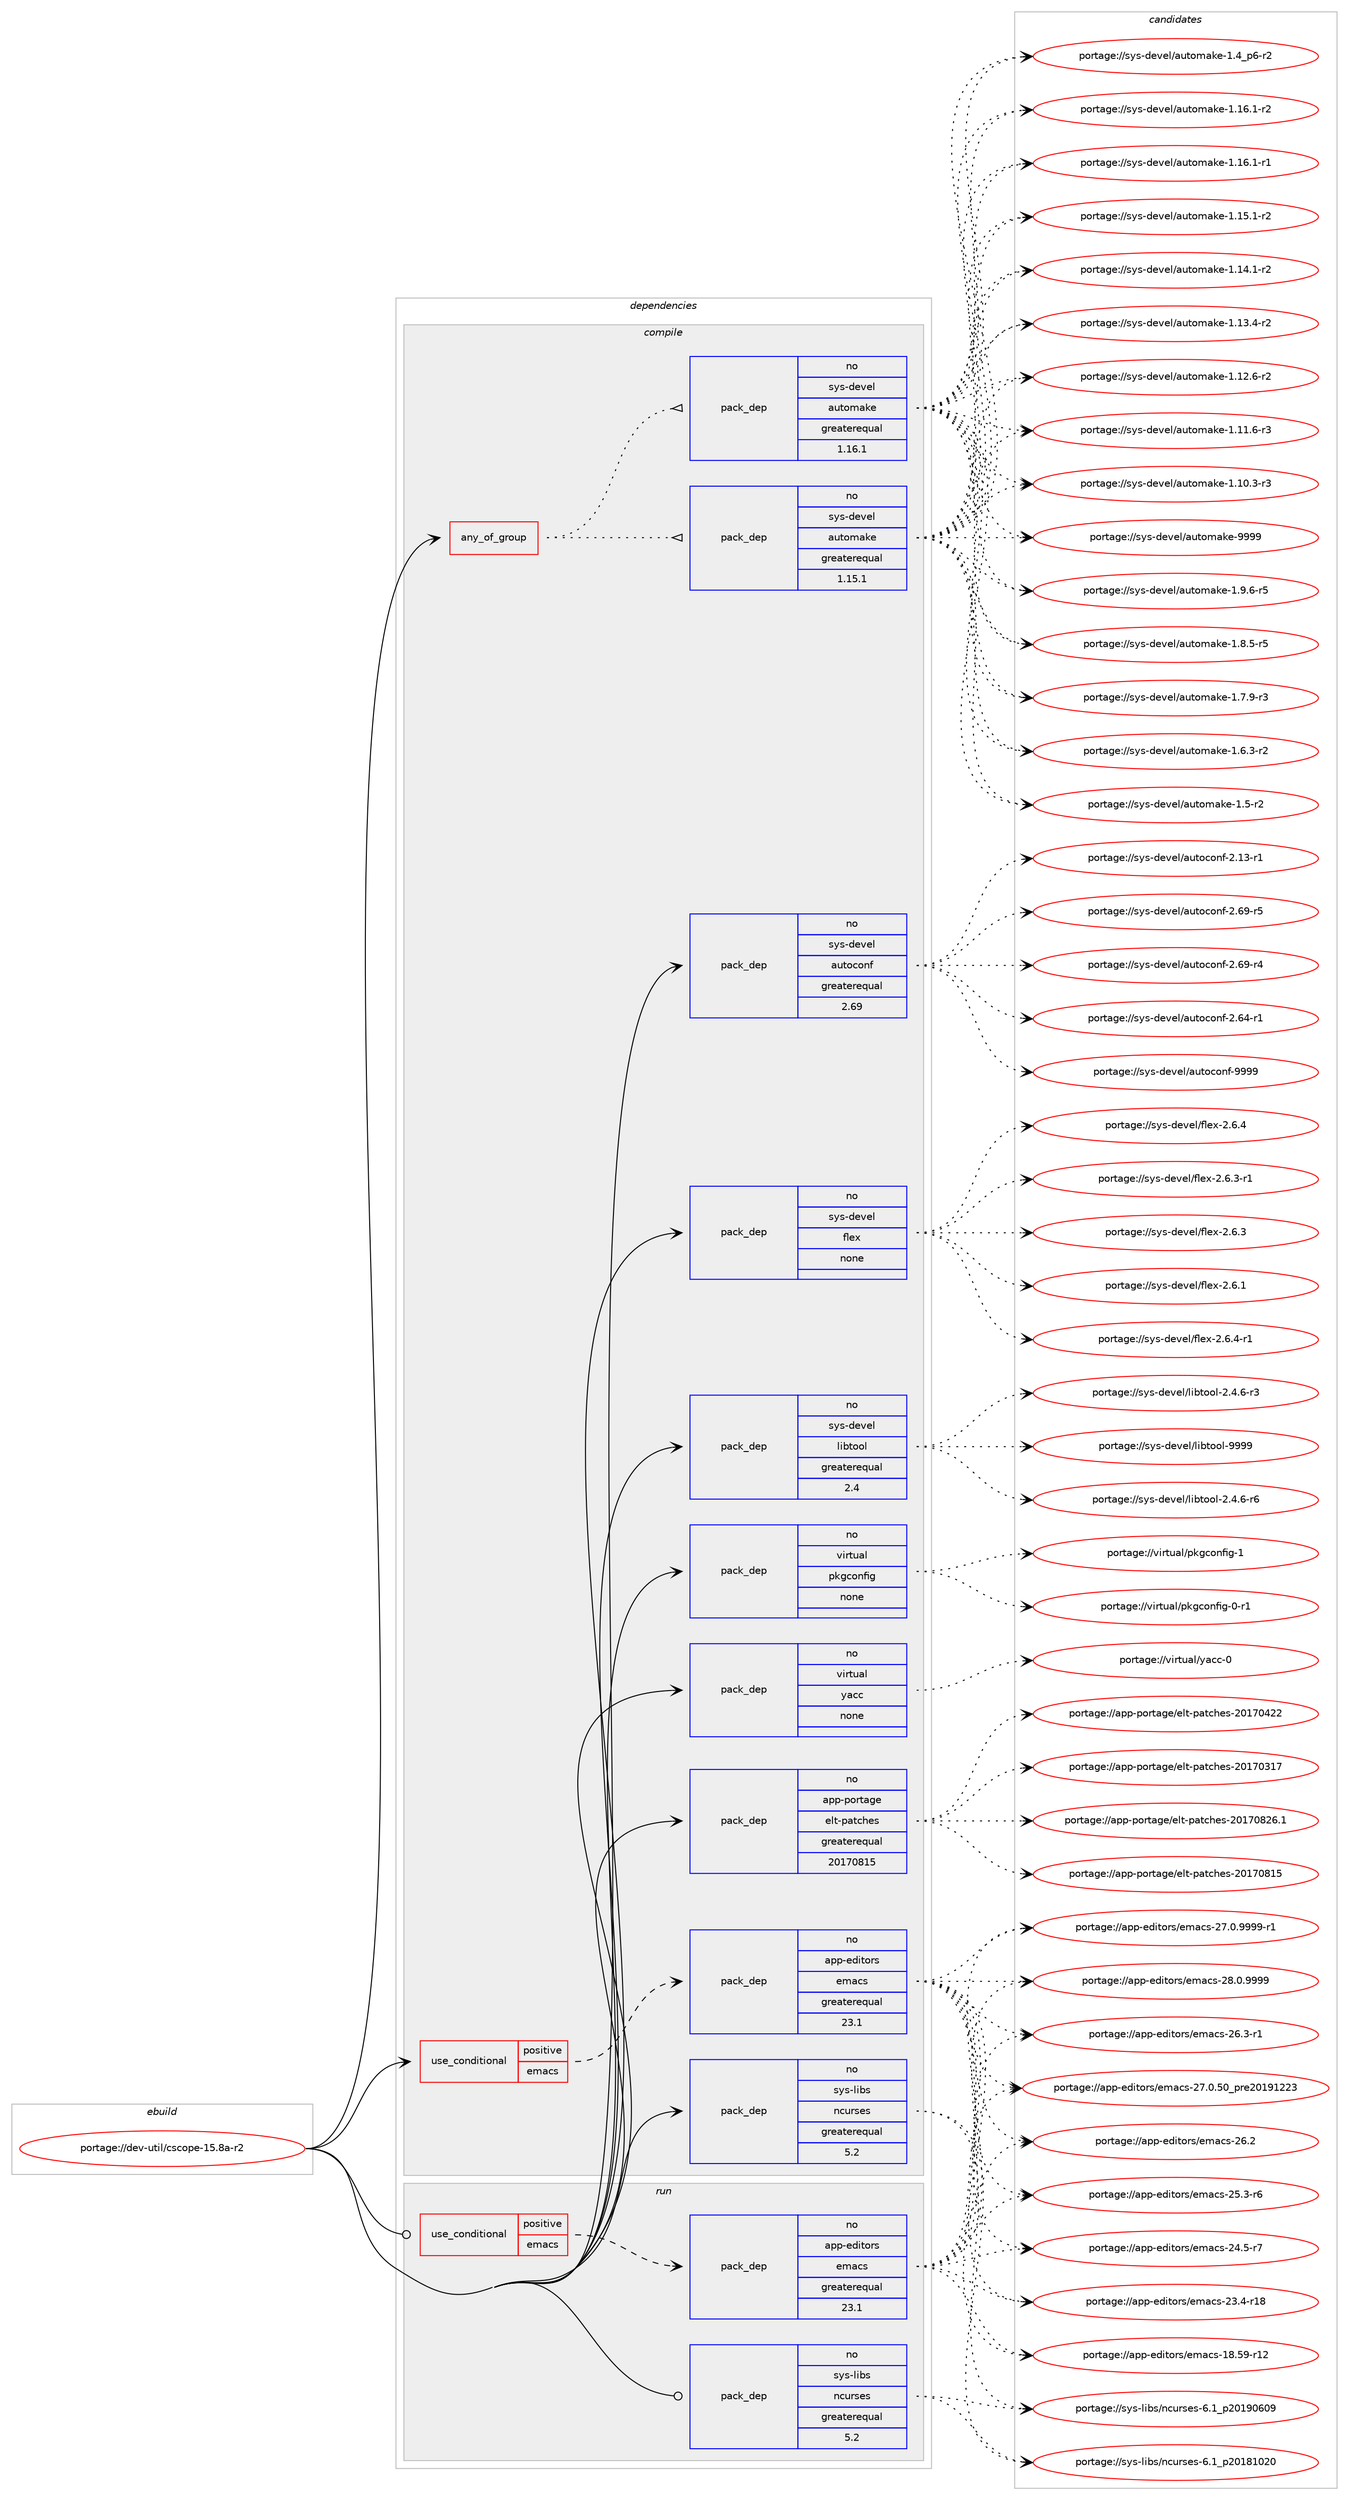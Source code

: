 digraph prolog {

# *************
# Graph options
# *************

newrank=true;
concentrate=true;
compound=true;
graph [rankdir=LR,fontname=Helvetica,fontsize=10,ranksep=1.5];#, ranksep=2.5, nodesep=0.2];
edge  [arrowhead=vee];
node  [fontname=Helvetica,fontsize=10];

# **********
# The ebuild
# **********

subgraph cluster_leftcol {
color=gray;
label=<<i>ebuild</i>>;
id [label="portage://dev-util/cscope-15.8a-r2", color=red, width=4, href="../dev-util/cscope-15.8a-r2.svg"];
}

# ****************
# The dependencies
# ****************

subgraph cluster_midcol {
color=gray;
label=<<i>dependencies</i>>;
subgraph cluster_compile {
fillcolor="#eeeeee";
style=filled;
label=<<i>compile</i>>;
subgraph any4453 {
dependency304168 [label=<<TABLE BORDER="0" CELLBORDER="1" CELLSPACING="0" CELLPADDING="4"><TR><TD CELLPADDING="10">any_of_group</TD></TR></TABLE>>, shape=none, color=red];subgraph pack236288 {
dependency304169 [label=<<TABLE BORDER="0" CELLBORDER="1" CELLSPACING="0" CELLPADDING="4" WIDTH="220"><TR><TD ROWSPAN="6" CELLPADDING="30">pack_dep</TD></TR><TR><TD WIDTH="110">no</TD></TR><TR><TD>sys-devel</TD></TR><TR><TD>automake</TD></TR><TR><TD>greaterequal</TD></TR><TR><TD>1.16.1</TD></TR></TABLE>>, shape=none, color=blue];
}
dependency304168:e -> dependency304169:w [weight=20,style="dotted",arrowhead="oinv"];
subgraph pack236289 {
dependency304170 [label=<<TABLE BORDER="0" CELLBORDER="1" CELLSPACING="0" CELLPADDING="4" WIDTH="220"><TR><TD ROWSPAN="6" CELLPADDING="30">pack_dep</TD></TR><TR><TD WIDTH="110">no</TD></TR><TR><TD>sys-devel</TD></TR><TR><TD>automake</TD></TR><TR><TD>greaterequal</TD></TR><TR><TD>1.15.1</TD></TR></TABLE>>, shape=none, color=blue];
}
dependency304168:e -> dependency304170:w [weight=20,style="dotted",arrowhead="oinv"];
}
id:e -> dependency304168:w [weight=20,style="solid",arrowhead="vee"];
subgraph cond63223 {
dependency304171 [label=<<TABLE BORDER="0" CELLBORDER="1" CELLSPACING="0" CELLPADDING="4"><TR><TD ROWSPAN="3" CELLPADDING="10">use_conditional</TD></TR><TR><TD>positive</TD></TR><TR><TD>emacs</TD></TR></TABLE>>, shape=none, color=red];
subgraph pack236290 {
dependency304172 [label=<<TABLE BORDER="0" CELLBORDER="1" CELLSPACING="0" CELLPADDING="4" WIDTH="220"><TR><TD ROWSPAN="6" CELLPADDING="30">pack_dep</TD></TR><TR><TD WIDTH="110">no</TD></TR><TR><TD>app-editors</TD></TR><TR><TD>emacs</TD></TR><TR><TD>greaterequal</TD></TR><TR><TD>23.1</TD></TR></TABLE>>, shape=none, color=blue];
}
dependency304171:e -> dependency304172:w [weight=20,style="dashed",arrowhead="vee"];
}
id:e -> dependency304171:w [weight=20,style="solid",arrowhead="vee"];
subgraph pack236291 {
dependency304173 [label=<<TABLE BORDER="0" CELLBORDER="1" CELLSPACING="0" CELLPADDING="4" WIDTH="220"><TR><TD ROWSPAN="6" CELLPADDING="30">pack_dep</TD></TR><TR><TD WIDTH="110">no</TD></TR><TR><TD>app-portage</TD></TR><TR><TD>elt-patches</TD></TR><TR><TD>greaterequal</TD></TR><TR><TD>20170815</TD></TR></TABLE>>, shape=none, color=blue];
}
id:e -> dependency304173:w [weight=20,style="solid",arrowhead="vee"];
subgraph pack236292 {
dependency304174 [label=<<TABLE BORDER="0" CELLBORDER="1" CELLSPACING="0" CELLPADDING="4" WIDTH="220"><TR><TD ROWSPAN="6" CELLPADDING="30">pack_dep</TD></TR><TR><TD WIDTH="110">no</TD></TR><TR><TD>sys-devel</TD></TR><TR><TD>autoconf</TD></TR><TR><TD>greaterequal</TD></TR><TR><TD>2.69</TD></TR></TABLE>>, shape=none, color=blue];
}
id:e -> dependency304174:w [weight=20,style="solid",arrowhead="vee"];
subgraph pack236293 {
dependency304175 [label=<<TABLE BORDER="0" CELLBORDER="1" CELLSPACING="0" CELLPADDING="4" WIDTH="220"><TR><TD ROWSPAN="6" CELLPADDING="30">pack_dep</TD></TR><TR><TD WIDTH="110">no</TD></TR><TR><TD>sys-devel</TD></TR><TR><TD>flex</TD></TR><TR><TD>none</TD></TR><TR><TD></TD></TR></TABLE>>, shape=none, color=blue];
}
id:e -> dependency304175:w [weight=20,style="solid",arrowhead="vee"];
subgraph pack236294 {
dependency304176 [label=<<TABLE BORDER="0" CELLBORDER="1" CELLSPACING="0" CELLPADDING="4" WIDTH="220"><TR><TD ROWSPAN="6" CELLPADDING="30">pack_dep</TD></TR><TR><TD WIDTH="110">no</TD></TR><TR><TD>sys-devel</TD></TR><TR><TD>libtool</TD></TR><TR><TD>greaterequal</TD></TR><TR><TD>2.4</TD></TR></TABLE>>, shape=none, color=blue];
}
id:e -> dependency304176:w [weight=20,style="solid",arrowhead="vee"];
subgraph pack236295 {
dependency304177 [label=<<TABLE BORDER="0" CELLBORDER="1" CELLSPACING="0" CELLPADDING="4" WIDTH="220"><TR><TD ROWSPAN="6" CELLPADDING="30">pack_dep</TD></TR><TR><TD WIDTH="110">no</TD></TR><TR><TD>sys-libs</TD></TR><TR><TD>ncurses</TD></TR><TR><TD>greaterequal</TD></TR><TR><TD>5.2</TD></TR></TABLE>>, shape=none, color=blue];
}
id:e -> dependency304177:w [weight=20,style="solid",arrowhead="vee"];
subgraph pack236296 {
dependency304178 [label=<<TABLE BORDER="0" CELLBORDER="1" CELLSPACING="0" CELLPADDING="4" WIDTH="220"><TR><TD ROWSPAN="6" CELLPADDING="30">pack_dep</TD></TR><TR><TD WIDTH="110">no</TD></TR><TR><TD>virtual</TD></TR><TR><TD>pkgconfig</TD></TR><TR><TD>none</TD></TR><TR><TD></TD></TR></TABLE>>, shape=none, color=blue];
}
id:e -> dependency304178:w [weight=20,style="solid",arrowhead="vee"];
subgraph pack236297 {
dependency304179 [label=<<TABLE BORDER="0" CELLBORDER="1" CELLSPACING="0" CELLPADDING="4" WIDTH="220"><TR><TD ROWSPAN="6" CELLPADDING="30">pack_dep</TD></TR><TR><TD WIDTH="110">no</TD></TR><TR><TD>virtual</TD></TR><TR><TD>yacc</TD></TR><TR><TD>none</TD></TR><TR><TD></TD></TR></TABLE>>, shape=none, color=blue];
}
id:e -> dependency304179:w [weight=20,style="solid",arrowhead="vee"];
}
subgraph cluster_compileandrun {
fillcolor="#eeeeee";
style=filled;
label=<<i>compile and run</i>>;
}
subgraph cluster_run {
fillcolor="#eeeeee";
style=filled;
label=<<i>run</i>>;
subgraph cond63224 {
dependency304180 [label=<<TABLE BORDER="0" CELLBORDER="1" CELLSPACING="0" CELLPADDING="4"><TR><TD ROWSPAN="3" CELLPADDING="10">use_conditional</TD></TR><TR><TD>positive</TD></TR><TR><TD>emacs</TD></TR></TABLE>>, shape=none, color=red];
subgraph pack236298 {
dependency304181 [label=<<TABLE BORDER="0" CELLBORDER="1" CELLSPACING="0" CELLPADDING="4" WIDTH="220"><TR><TD ROWSPAN="6" CELLPADDING="30">pack_dep</TD></TR><TR><TD WIDTH="110">no</TD></TR><TR><TD>app-editors</TD></TR><TR><TD>emacs</TD></TR><TR><TD>greaterequal</TD></TR><TR><TD>23.1</TD></TR></TABLE>>, shape=none, color=blue];
}
dependency304180:e -> dependency304181:w [weight=20,style="dashed",arrowhead="vee"];
}
id:e -> dependency304180:w [weight=20,style="solid",arrowhead="odot"];
subgraph pack236299 {
dependency304182 [label=<<TABLE BORDER="0" CELLBORDER="1" CELLSPACING="0" CELLPADDING="4" WIDTH="220"><TR><TD ROWSPAN="6" CELLPADDING="30">pack_dep</TD></TR><TR><TD WIDTH="110">no</TD></TR><TR><TD>sys-libs</TD></TR><TR><TD>ncurses</TD></TR><TR><TD>greaterequal</TD></TR><TR><TD>5.2</TD></TR></TABLE>>, shape=none, color=blue];
}
id:e -> dependency304182:w [weight=20,style="solid",arrowhead="odot"];
}
}

# **************
# The candidates
# **************

subgraph cluster_choices {
rank=same;
color=gray;
label=<<i>candidates</i>>;

subgraph choice236288 {
color=black;
nodesep=1;
choice115121115451001011181011084797117116111109971071014557575757 [label="portage://sys-devel/automake-9999", color=red, width=4,href="../sys-devel/automake-9999.svg"];
choice115121115451001011181011084797117116111109971071014549465746544511453 [label="portage://sys-devel/automake-1.9.6-r5", color=red, width=4,href="../sys-devel/automake-1.9.6-r5.svg"];
choice115121115451001011181011084797117116111109971071014549465646534511453 [label="portage://sys-devel/automake-1.8.5-r5", color=red, width=4,href="../sys-devel/automake-1.8.5-r5.svg"];
choice115121115451001011181011084797117116111109971071014549465546574511451 [label="portage://sys-devel/automake-1.7.9-r3", color=red, width=4,href="../sys-devel/automake-1.7.9-r3.svg"];
choice115121115451001011181011084797117116111109971071014549465446514511450 [label="portage://sys-devel/automake-1.6.3-r2", color=red, width=4,href="../sys-devel/automake-1.6.3-r2.svg"];
choice11512111545100101118101108479711711611110997107101454946534511450 [label="portage://sys-devel/automake-1.5-r2", color=red, width=4,href="../sys-devel/automake-1.5-r2.svg"];
choice115121115451001011181011084797117116111109971071014549465295112544511450 [label="portage://sys-devel/automake-1.4_p6-r2", color=red, width=4,href="../sys-devel/automake-1.4_p6-r2.svg"];
choice11512111545100101118101108479711711611110997107101454946495446494511450 [label="portage://sys-devel/automake-1.16.1-r2", color=red, width=4,href="../sys-devel/automake-1.16.1-r2.svg"];
choice11512111545100101118101108479711711611110997107101454946495446494511449 [label="portage://sys-devel/automake-1.16.1-r1", color=red, width=4,href="../sys-devel/automake-1.16.1-r1.svg"];
choice11512111545100101118101108479711711611110997107101454946495346494511450 [label="portage://sys-devel/automake-1.15.1-r2", color=red, width=4,href="../sys-devel/automake-1.15.1-r2.svg"];
choice11512111545100101118101108479711711611110997107101454946495246494511450 [label="portage://sys-devel/automake-1.14.1-r2", color=red, width=4,href="../sys-devel/automake-1.14.1-r2.svg"];
choice11512111545100101118101108479711711611110997107101454946495146524511450 [label="portage://sys-devel/automake-1.13.4-r2", color=red, width=4,href="../sys-devel/automake-1.13.4-r2.svg"];
choice11512111545100101118101108479711711611110997107101454946495046544511450 [label="portage://sys-devel/automake-1.12.6-r2", color=red, width=4,href="../sys-devel/automake-1.12.6-r2.svg"];
choice11512111545100101118101108479711711611110997107101454946494946544511451 [label="portage://sys-devel/automake-1.11.6-r3", color=red, width=4,href="../sys-devel/automake-1.11.6-r3.svg"];
choice11512111545100101118101108479711711611110997107101454946494846514511451 [label="portage://sys-devel/automake-1.10.3-r3", color=red, width=4,href="../sys-devel/automake-1.10.3-r3.svg"];
dependency304169:e -> choice115121115451001011181011084797117116111109971071014557575757:w [style=dotted,weight="100"];
dependency304169:e -> choice115121115451001011181011084797117116111109971071014549465746544511453:w [style=dotted,weight="100"];
dependency304169:e -> choice115121115451001011181011084797117116111109971071014549465646534511453:w [style=dotted,weight="100"];
dependency304169:e -> choice115121115451001011181011084797117116111109971071014549465546574511451:w [style=dotted,weight="100"];
dependency304169:e -> choice115121115451001011181011084797117116111109971071014549465446514511450:w [style=dotted,weight="100"];
dependency304169:e -> choice11512111545100101118101108479711711611110997107101454946534511450:w [style=dotted,weight="100"];
dependency304169:e -> choice115121115451001011181011084797117116111109971071014549465295112544511450:w [style=dotted,weight="100"];
dependency304169:e -> choice11512111545100101118101108479711711611110997107101454946495446494511450:w [style=dotted,weight="100"];
dependency304169:e -> choice11512111545100101118101108479711711611110997107101454946495446494511449:w [style=dotted,weight="100"];
dependency304169:e -> choice11512111545100101118101108479711711611110997107101454946495346494511450:w [style=dotted,weight="100"];
dependency304169:e -> choice11512111545100101118101108479711711611110997107101454946495246494511450:w [style=dotted,weight="100"];
dependency304169:e -> choice11512111545100101118101108479711711611110997107101454946495146524511450:w [style=dotted,weight="100"];
dependency304169:e -> choice11512111545100101118101108479711711611110997107101454946495046544511450:w [style=dotted,weight="100"];
dependency304169:e -> choice11512111545100101118101108479711711611110997107101454946494946544511451:w [style=dotted,weight="100"];
dependency304169:e -> choice11512111545100101118101108479711711611110997107101454946494846514511451:w [style=dotted,weight="100"];
}
subgraph choice236289 {
color=black;
nodesep=1;
choice115121115451001011181011084797117116111109971071014557575757 [label="portage://sys-devel/automake-9999", color=red, width=4,href="../sys-devel/automake-9999.svg"];
choice115121115451001011181011084797117116111109971071014549465746544511453 [label="portage://sys-devel/automake-1.9.6-r5", color=red, width=4,href="../sys-devel/automake-1.9.6-r5.svg"];
choice115121115451001011181011084797117116111109971071014549465646534511453 [label="portage://sys-devel/automake-1.8.5-r5", color=red, width=4,href="../sys-devel/automake-1.8.5-r5.svg"];
choice115121115451001011181011084797117116111109971071014549465546574511451 [label="portage://sys-devel/automake-1.7.9-r3", color=red, width=4,href="../sys-devel/automake-1.7.9-r3.svg"];
choice115121115451001011181011084797117116111109971071014549465446514511450 [label="portage://sys-devel/automake-1.6.3-r2", color=red, width=4,href="../sys-devel/automake-1.6.3-r2.svg"];
choice11512111545100101118101108479711711611110997107101454946534511450 [label="portage://sys-devel/automake-1.5-r2", color=red, width=4,href="../sys-devel/automake-1.5-r2.svg"];
choice115121115451001011181011084797117116111109971071014549465295112544511450 [label="portage://sys-devel/automake-1.4_p6-r2", color=red, width=4,href="../sys-devel/automake-1.4_p6-r2.svg"];
choice11512111545100101118101108479711711611110997107101454946495446494511450 [label="portage://sys-devel/automake-1.16.1-r2", color=red, width=4,href="../sys-devel/automake-1.16.1-r2.svg"];
choice11512111545100101118101108479711711611110997107101454946495446494511449 [label="portage://sys-devel/automake-1.16.1-r1", color=red, width=4,href="../sys-devel/automake-1.16.1-r1.svg"];
choice11512111545100101118101108479711711611110997107101454946495346494511450 [label="portage://sys-devel/automake-1.15.1-r2", color=red, width=4,href="../sys-devel/automake-1.15.1-r2.svg"];
choice11512111545100101118101108479711711611110997107101454946495246494511450 [label="portage://sys-devel/automake-1.14.1-r2", color=red, width=4,href="../sys-devel/automake-1.14.1-r2.svg"];
choice11512111545100101118101108479711711611110997107101454946495146524511450 [label="portage://sys-devel/automake-1.13.4-r2", color=red, width=4,href="../sys-devel/automake-1.13.4-r2.svg"];
choice11512111545100101118101108479711711611110997107101454946495046544511450 [label="portage://sys-devel/automake-1.12.6-r2", color=red, width=4,href="../sys-devel/automake-1.12.6-r2.svg"];
choice11512111545100101118101108479711711611110997107101454946494946544511451 [label="portage://sys-devel/automake-1.11.6-r3", color=red, width=4,href="../sys-devel/automake-1.11.6-r3.svg"];
choice11512111545100101118101108479711711611110997107101454946494846514511451 [label="portage://sys-devel/automake-1.10.3-r3", color=red, width=4,href="../sys-devel/automake-1.10.3-r3.svg"];
dependency304170:e -> choice115121115451001011181011084797117116111109971071014557575757:w [style=dotted,weight="100"];
dependency304170:e -> choice115121115451001011181011084797117116111109971071014549465746544511453:w [style=dotted,weight="100"];
dependency304170:e -> choice115121115451001011181011084797117116111109971071014549465646534511453:w [style=dotted,weight="100"];
dependency304170:e -> choice115121115451001011181011084797117116111109971071014549465546574511451:w [style=dotted,weight="100"];
dependency304170:e -> choice115121115451001011181011084797117116111109971071014549465446514511450:w [style=dotted,weight="100"];
dependency304170:e -> choice11512111545100101118101108479711711611110997107101454946534511450:w [style=dotted,weight="100"];
dependency304170:e -> choice115121115451001011181011084797117116111109971071014549465295112544511450:w [style=dotted,weight="100"];
dependency304170:e -> choice11512111545100101118101108479711711611110997107101454946495446494511450:w [style=dotted,weight="100"];
dependency304170:e -> choice11512111545100101118101108479711711611110997107101454946495446494511449:w [style=dotted,weight="100"];
dependency304170:e -> choice11512111545100101118101108479711711611110997107101454946495346494511450:w [style=dotted,weight="100"];
dependency304170:e -> choice11512111545100101118101108479711711611110997107101454946495246494511450:w [style=dotted,weight="100"];
dependency304170:e -> choice11512111545100101118101108479711711611110997107101454946495146524511450:w [style=dotted,weight="100"];
dependency304170:e -> choice11512111545100101118101108479711711611110997107101454946495046544511450:w [style=dotted,weight="100"];
dependency304170:e -> choice11512111545100101118101108479711711611110997107101454946494946544511451:w [style=dotted,weight="100"];
dependency304170:e -> choice11512111545100101118101108479711711611110997107101454946494846514511451:w [style=dotted,weight="100"];
}
subgraph choice236290 {
color=black;
nodesep=1;
choice971121124510110010511611111411547101109979911545505646484657575757 [label="portage://app-editors/emacs-28.0.9999", color=red, width=4,href="../app-editors/emacs-28.0.9999.svg"];
choice9711211245101100105116111114115471011099799115455055464846575757574511449 [label="portage://app-editors/emacs-27.0.9999-r1", color=red, width=4,href="../app-editors/emacs-27.0.9999-r1.svg"];
choice97112112451011001051161111141154710110997991154550554648465348951121141015048495749505051 [label="portage://app-editors/emacs-27.0.50_pre20191223", color=red, width=4,href="../app-editors/emacs-27.0.50_pre20191223.svg"];
choice971121124510110010511611111411547101109979911545505446514511449 [label="portage://app-editors/emacs-26.3-r1", color=red, width=4,href="../app-editors/emacs-26.3-r1.svg"];
choice97112112451011001051161111141154710110997991154550544650 [label="portage://app-editors/emacs-26.2", color=red, width=4,href="../app-editors/emacs-26.2.svg"];
choice971121124510110010511611111411547101109979911545505346514511454 [label="portage://app-editors/emacs-25.3-r6", color=red, width=4,href="../app-editors/emacs-25.3-r6.svg"];
choice971121124510110010511611111411547101109979911545505246534511455 [label="portage://app-editors/emacs-24.5-r7", color=red, width=4,href="../app-editors/emacs-24.5-r7.svg"];
choice97112112451011001051161111141154710110997991154550514652451144956 [label="portage://app-editors/emacs-23.4-r18", color=red, width=4,href="../app-editors/emacs-23.4-r18.svg"];
choice9711211245101100105116111114115471011099799115454956465357451144950 [label="portage://app-editors/emacs-18.59-r12", color=red, width=4,href="../app-editors/emacs-18.59-r12.svg"];
dependency304172:e -> choice971121124510110010511611111411547101109979911545505646484657575757:w [style=dotted,weight="100"];
dependency304172:e -> choice9711211245101100105116111114115471011099799115455055464846575757574511449:w [style=dotted,weight="100"];
dependency304172:e -> choice97112112451011001051161111141154710110997991154550554648465348951121141015048495749505051:w [style=dotted,weight="100"];
dependency304172:e -> choice971121124510110010511611111411547101109979911545505446514511449:w [style=dotted,weight="100"];
dependency304172:e -> choice97112112451011001051161111141154710110997991154550544650:w [style=dotted,weight="100"];
dependency304172:e -> choice971121124510110010511611111411547101109979911545505346514511454:w [style=dotted,weight="100"];
dependency304172:e -> choice971121124510110010511611111411547101109979911545505246534511455:w [style=dotted,weight="100"];
dependency304172:e -> choice97112112451011001051161111141154710110997991154550514652451144956:w [style=dotted,weight="100"];
dependency304172:e -> choice9711211245101100105116111114115471011099799115454956465357451144950:w [style=dotted,weight="100"];
}
subgraph choice236291 {
color=black;
nodesep=1;
choice971121124511211111411697103101471011081164511297116991041011154550484955485650544649 [label="portage://app-portage/elt-patches-20170826.1", color=red, width=4,href="../app-portage/elt-patches-20170826.1.svg"];
choice97112112451121111141169710310147101108116451129711699104101115455048495548564953 [label="portage://app-portage/elt-patches-20170815", color=red, width=4,href="../app-portage/elt-patches-20170815.svg"];
choice97112112451121111141169710310147101108116451129711699104101115455048495548525050 [label="portage://app-portage/elt-patches-20170422", color=red, width=4,href="../app-portage/elt-patches-20170422.svg"];
choice97112112451121111141169710310147101108116451129711699104101115455048495548514955 [label="portage://app-portage/elt-patches-20170317", color=red, width=4,href="../app-portage/elt-patches-20170317.svg"];
dependency304173:e -> choice971121124511211111411697103101471011081164511297116991041011154550484955485650544649:w [style=dotted,weight="100"];
dependency304173:e -> choice97112112451121111141169710310147101108116451129711699104101115455048495548564953:w [style=dotted,weight="100"];
dependency304173:e -> choice97112112451121111141169710310147101108116451129711699104101115455048495548525050:w [style=dotted,weight="100"];
dependency304173:e -> choice97112112451121111141169710310147101108116451129711699104101115455048495548514955:w [style=dotted,weight="100"];
}
subgraph choice236292 {
color=black;
nodesep=1;
choice115121115451001011181011084797117116111991111101024557575757 [label="portage://sys-devel/autoconf-9999", color=red, width=4,href="../sys-devel/autoconf-9999.svg"];
choice1151211154510010111810110847971171161119911111010245504654574511453 [label="portage://sys-devel/autoconf-2.69-r5", color=red, width=4,href="../sys-devel/autoconf-2.69-r5.svg"];
choice1151211154510010111810110847971171161119911111010245504654574511452 [label="portage://sys-devel/autoconf-2.69-r4", color=red, width=4,href="../sys-devel/autoconf-2.69-r4.svg"];
choice1151211154510010111810110847971171161119911111010245504654524511449 [label="portage://sys-devel/autoconf-2.64-r1", color=red, width=4,href="../sys-devel/autoconf-2.64-r1.svg"];
choice1151211154510010111810110847971171161119911111010245504649514511449 [label="portage://sys-devel/autoconf-2.13-r1", color=red, width=4,href="../sys-devel/autoconf-2.13-r1.svg"];
dependency304174:e -> choice115121115451001011181011084797117116111991111101024557575757:w [style=dotted,weight="100"];
dependency304174:e -> choice1151211154510010111810110847971171161119911111010245504654574511453:w [style=dotted,weight="100"];
dependency304174:e -> choice1151211154510010111810110847971171161119911111010245504654574511452:w [style=dotted,weight="100"];
dependency304174:e -> choice1151211154510010111810110847971171161119911111010245504654524511449:w [style=dotted,weight="100"];
dependency304174:e -> choice1151211154510010111810110847971171161119911111010245504649514511449:w [style=dotted,weight="100"];
}
subgraph choice236293 {
color=black;
nodesep=1;
choice11512111545100101118101108471021081011204550465446524511449 [label="portage://sys-devel/flex-2.6.4-r1", color=red, width=4,href="../sys-devel/flex-2.6.4-r1.svg"];
choice1151211154510010111810110847102108101120455046544652 [label="portage://sys-devel/flex-2.6.4", color=red, width=4,href="../sys-devel/flex-2.6.4.svg"];
choice11512111545100101118101108471021081011204550465446514511449 [label="portage://sys-devel/flex-2.6.3-r1", color=red, width=4,href="../sys-devel/flex-2.6.3-r1.svg"];
choice1151211154510010111810110847102108101120455046544651 [label="portage://sys-devel/flex-2.6.3", color=red, width=4,href="../sys-devel/flex-2.6.3.svg"];
choice1151211154510010111810110847102108101120455046544649 [label="portage://sys-devel/flex-2.6.1", color=red, width=4,href="../sys-devel/flex-2.6.1.svg"];
dependency304175:e -> choice11512111545100101118101108471021081011204550465446524511449:w [style=dotted,weight="100"];
dependency304175:e -> choice1151211154510010111810110847102108101120455046544652:w [style=dotted,weight="100"];
dependency304175:e -> choice11512111545100101118101108471021081011204550465446514511449:w [style=dotted,weight="100"];
dependency304175:e -> choice1151211154510010111810110847102108101120455046544651:w [style=dotted,weight="100"];
dependency304175:e -> choice1151211154510010111810110847102108101120455046544649:w [style=dotted,weight="100"];
}
subgraph choice236294 {
color=black;
nodesep=1;
choice1151211154510010111810110847108105981161111111084557575757 [label="portage://sys-devel/libtool-9999", color=red, width=4,href="../sys-devel/libtool-9999.svg"];
choice1151211154510010111810110847108105981161111111084550465246544511454 [label="portage://sys-devel/libtool-2.4.6-r6", color=red, width=4,href="../sys-devel/libtool-2.4.6-r6.svg"];
choice1151211154510010111810110847108105981161111111084550465246544511451 [label="portage://sys-devel/libtool-2.4.6-r3", color=red, width=4,href="../sys-devel/libtool-2.4.6-r3.svg"];
dependency304176:e -> choice1151211154510010111810110847108105981161111111084557575757:w [style=dotted,weight="100"];
dependency304176:e -> choice1151211154510010111810110847108105981161111111084550465246544511454:w [style=dotted,weight="100"];
dependency304176:e -> choice1151211154510010111810110847108105981161111111084550465246544511451:w [style=dotted,weight="100"];
}
subgraph choice236295 {
color=black;
nodesep=1;
choice1151211154510810598115471109911711411510111545544649951125048495748544857 [label="portage://sys-libs/ncurses-6.1_p20190609", color=red, width=4,href="../sys-libs/ncurses-6.1_p20190609.svg"];
choice1151211154510810598115471109911711411510111545544649951125048495649485048 [label="portage://sys-libs/ncurses-6.1_p20181020", color=red, width=4,href="../sys-libs/ncurses-6.1_p20181020.svg"];
dependency304177:e -> choice1151211154510810598115471109911711411510111545544649951125048495748544857:w [style=dotted,weight="100"];
dependency304177:e -> choice1151211154510810598115471109911711411510111545544649951125048495649485048:w [style=dotted,weight="100"];
}
subgraph choice236296 {
color=black;
nodesep=1;
choice1181051141161179710847112107103991111101021051034549 [label="portage://virtual/pkgconfig-1", color=red, width=4,href="../virtual/pkgconfig-1.svg"];
choice11810511411611797108471121071039911111010210510345484511449 [label="portage://virtual/pkgconfig-0-r1", color=red, width=4,href="../virtual/pkgconfig-0-r1.svg"];
dependency304178:e -> choice1181051141161179710847112107103991111101021051034549:w [style=dotted,weight="100"];
dependency304178:e -> choice11810511411611797108471121071039911111010210510345484511449:w [style=dotted,weight="100"];
}
subgraph choice236297 {
color=black;
nodesep=1;
choice11810511411611797108471219799994548 [label="portage://virtual/yacc-0", color=red, width=4,href="../virtual/yacc-0.svg"];
dependency304179:e -> choice11810511411611797108471219799994548:w [style=dotted,weight="100"];
}
subgraph choice236298 {
color=black;
nodesep=1;
choice971121124510110010511611111411547101109979911545505646484657575757 [label="portage://app-editors/emacs-28.0.9999", color=red, width=4,href="../app-editors/emacs-28.0.9999.svg"];
choice9711211245101100105116111114115471011099799115455055464846575757574511449 [label="portage://app-editors/emacs-27.0.9999-r1", color=red, width=4,href="../app-editors/emacs-27.0.9999-r1.svg"];
choice97112112451011001051161111141154710110997991154550554648465348951121141015048495749505051 [label="portage://app-editors/emacs-27.0.50_pre20191223", color=red, width=4,href="../app-editors/emacs-27.0.50_pre20191223.svg"];
choice971121124510110010511611111411547101109979911545505446514511449 [label="portage://app-editors/emacs-26.3-r1", color=red, width=4,href="../app-editors/emacs-26.3-r1.svg"];
choice97112112451011001051161111141154710110997991154550544650 [label="portage://app-editors/emacs-26.2", color=red, width=4,href="../app-editors/emacs-26.2.svg"];
choice971121124510110010511611111411547101109979911545505346514511454 [label="portage://app-editors/emacs-25.3-r6", color=red, width=4,href="../app-editors/emacs-25.3-r6.svg"];
choice971121124510110010511611111411547101109979911545505246534511455 [label="portage://app-editors/emacs-24.5-r7", color=red, width=4,href="../app-editors/emacs-24.5-r7.svg"];
choice97112112451011001051161111141154710110997991154550514652451144956 [label="portage://app-editors/emacs-23.4-r18", color=red, width=4,href="../app-editors/emacs-23.4-r18.svg"];
choice9711211245101100105116111114115471011099799115454956465357451144950 [label="portage://app-editors/emacs-18.59-r12", color=red, width=4,href="../app-editors/emacs-18.59-r12.svg"];
dependency304181:e -> choice971121124510110010511611111411547101109979911545505646484657575757:w [style=dotted,weight="100"];
dependency304181:e -> choice9711211245101100105116111114115471011099799115455055464846575757574511449:w [style=dotted,weight="100"];
dependency304181:e -> choice97112112451011001051161111141154710110997991154550554648465348951121141015048495749505051:w [style=dotted,weight="100"];
dependency304181:e -> choice971121124510110010511611111411547101109979911545505446514511449:w [style=dotted,weight="100"];
dependency304181:e -> choice97112112451011001051161111141154710110997991154550544650:w [style=dotted,weight="100"];
dependency304181:e -> choice971121124510110010511611111411547101109979911545505346514511454:w [style=dotted,weight="100"];
dependency304181:e -> choice971121124510110010511611111411547101109979911545505246534511455:w [style=dotted,weight="100"];
dependency304181:e -> choice97112112451011001051161111141154710110997991154550514652451144956:w [style=dotted,weight="100"];
dependency304181:e -> choice9711211245101100105116111114115471011099799115454956465357451144950:w [style=dotted,weight="100"];
}
subgraph choice236299 {
color=black;
nodesep=1;
choice1151211154510810598115471109911711411510111545544649951125048495748544857 [label="portage://sys-libs/ncurses-6.1_p20190609", color=red, width=4,href="../sys-libs/ncurses-6.1_p20190609.svg"];
choice1151211154510810598115471109911711411510111545544649951125048495649485048 [label="portage://sys-libs/ncurses-6.1_p20181020", color=red, width=4,href="../sys-libs/ncurses-6.1_p20181020.svg"];
dependency304182:e -> choice1151211154510810598115471109911711411510111545544649951125048495748544857:w [style=dotted,weight="100"];
dependency304182:e -> choice1151211154510810598115471109911711411510111545544649951125048495649485048:w [style=dotted,weight="100"];
}
}

}
